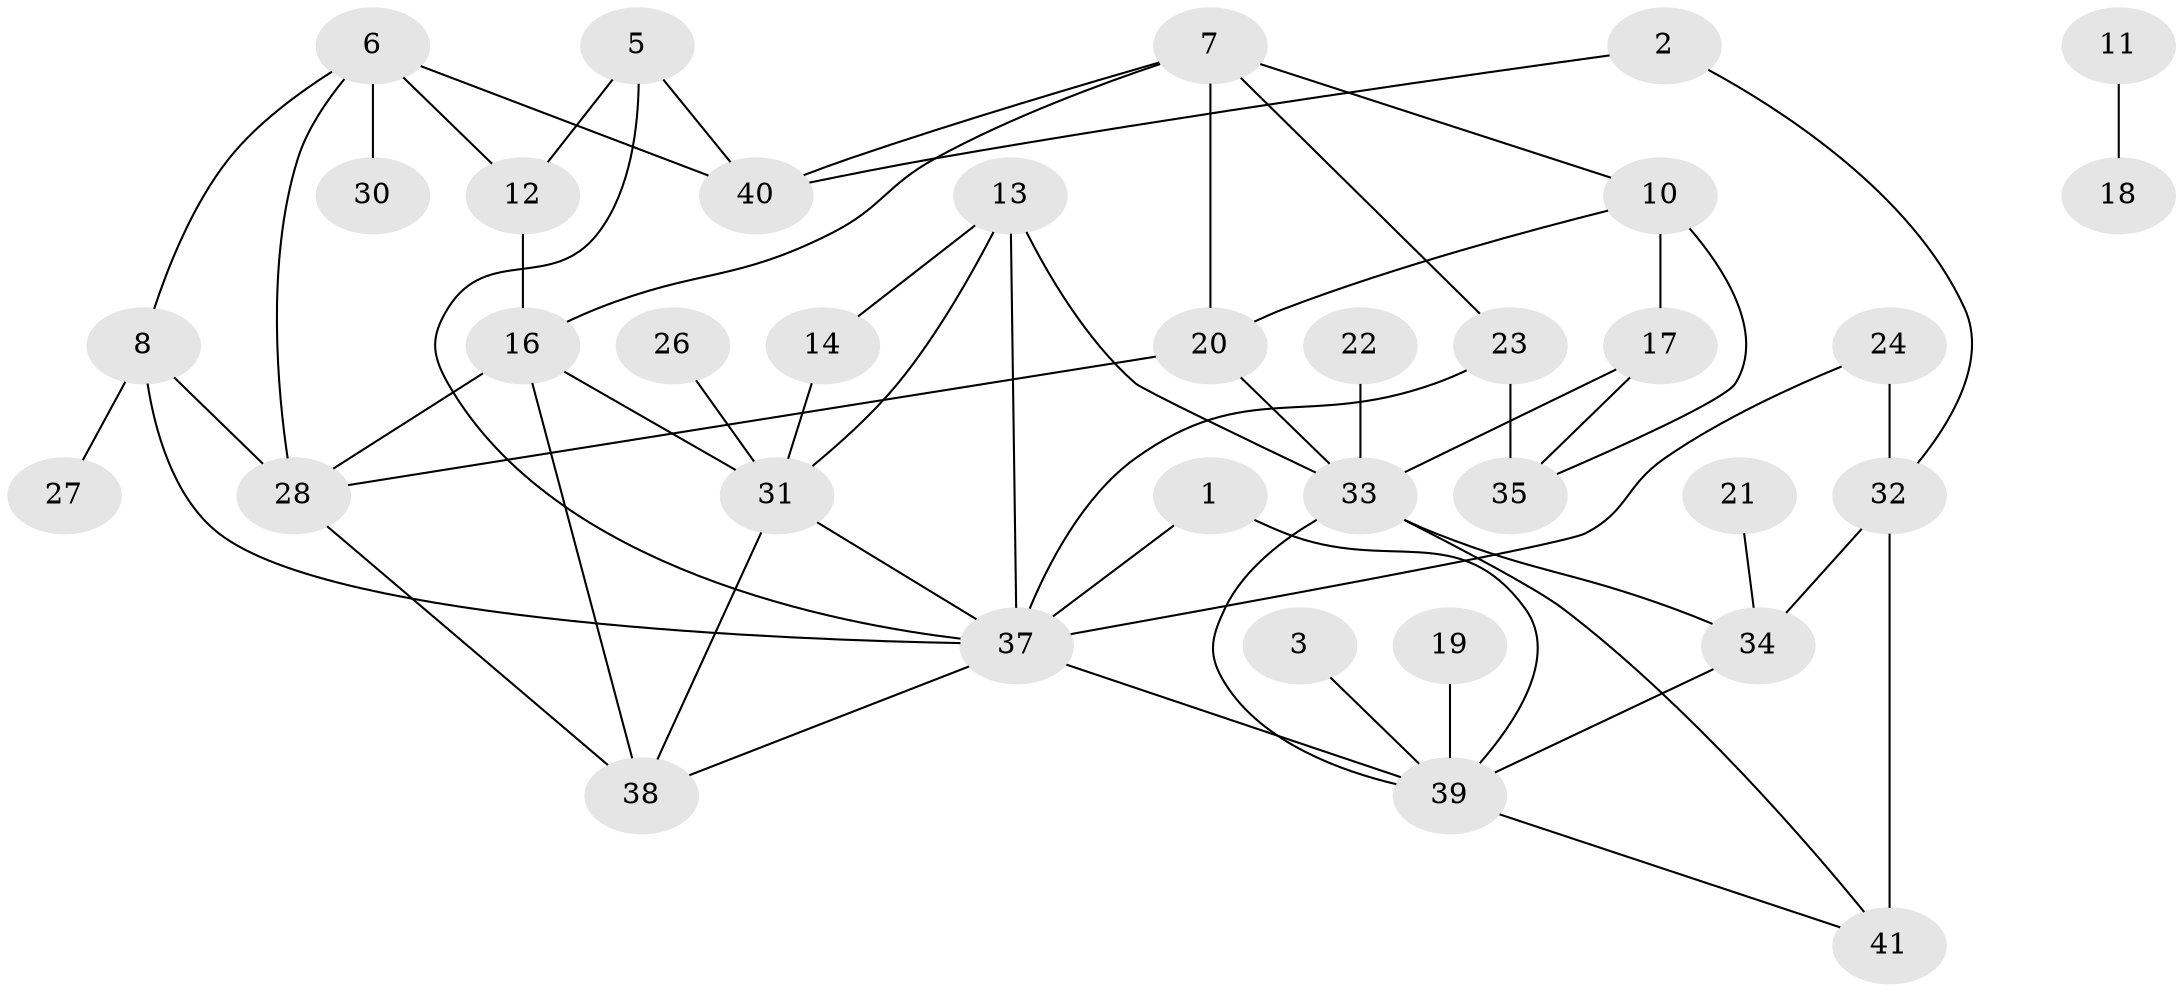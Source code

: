 // original degree distribution, {5: 0.08536585365853659, 3: 0.17073170731707318, 6: 0.024390243902439025, 2: 0.3170731707317073, 1: 0.15853658536585366, 0: 0.07317073170731707, 4: 0.17073170731707318}
// Generated by graph-tools (version 1.1) at 2025/25/03/09/25 03:25:15]
// undirected, 35 vertices, 58 edges
graph export_dot {
graph [start="1"]
  node [color=gray90,style=filled];
  1;
  2;
  3;
  5;
  6;
  7;
  8;
  10;
  11;
  12;
  13;
  14;
  16;
  17;
  18;
  19;
  20;
  21;
  22;
  23;
  24;
  26;
  27;
  28;
  30;
  31;
  32;
  33;
  34;
  35;
  37;
  38;
  39;
  40;
  41;
  1 -- 37 [weight=1.0];
  1 -- 39 [weight=1.0];
  2 -- 32 [weight=1.0];
  2 -- 40 [weight=1.0];
  3 -- 39 [weight=1.0];
  5 -- 12 [weight=1.0];
  5 -- 37 [weight=1.0];
  5 -- 40 [weight=1.0];
  6 -- 8 [weight=1.0];
  6 -- 12 [weight=1.0];
  6 -- 28 [weight=1.0];
  6 -- 30 [weight=1.0];
  6 -- 40 [weight=1.0];
  7 -- 10 [weight=1.0];
  7 -- 16 [weight=1.0];
  7 -- 20 [weight=1.0];
  7 -- 23 [weight=1.0];
  7 -- 40 [weight=1.0];
  8 -- 27 [weight=1.0];
  8 -- 28 [weight=1.0];
  8 -- 37 [weight=1.0];
  10 -- 17 [weight=1.0];
  10 -- 20 [weight=1.0];
  10 -- 35 [weight=2.0];
  11 -- 18 [weight=2.0];
  12 -- 16 [weight=1.0];
  13 -- 14 [weight=1.0];
  13 -- 31 [weight=1.0];
  13 -- 33 [weight=1.0];
  13 -- 37 [weight=1.0];
  14 -- 31 [weight=1.0];
  16 -- 28 [weight=1.0];
  16 -- 31 [weight=1.0];
  16 -- 38 [weight=1.0];
  17 -- 33 [weight=1.0];
  17 -- 35 [weight=1.0];
  19 -- 39 [weight=1.0];
  20 -- 28 [weight=1.0];
  20 -- 33 [weight=1.0];
  21 -- 34 [weight=1.0];
  22 -- 33 [weight=1.0];
  23 -- 35 [weight=1.0];
  23 -- 37 [weight=1.0];
  24 -- 32 [weight=1.0];
  24 -- 37 [weight=1.0];
  26 -- 31 [weight=1.0];
  28 -- 38 [weight=1.0];
  31 -- 37 [weight=1.0];
  31 -- 38 [weight=1.0];
  32 -- 34 [weight=2.0];
  32 -- 41 [weight=3.0];
  33 -- 34 [weight=1.0];
  33 -- 39 [weight=1.0];
  33 -- 41 [weight=1.0];
  34 -- 39 [weight=1.0];
  37 -- 38 [weight=1.0];
  37 -- 39 [weight=1.0];
  39 -- 41 [weight=1.0];
}
